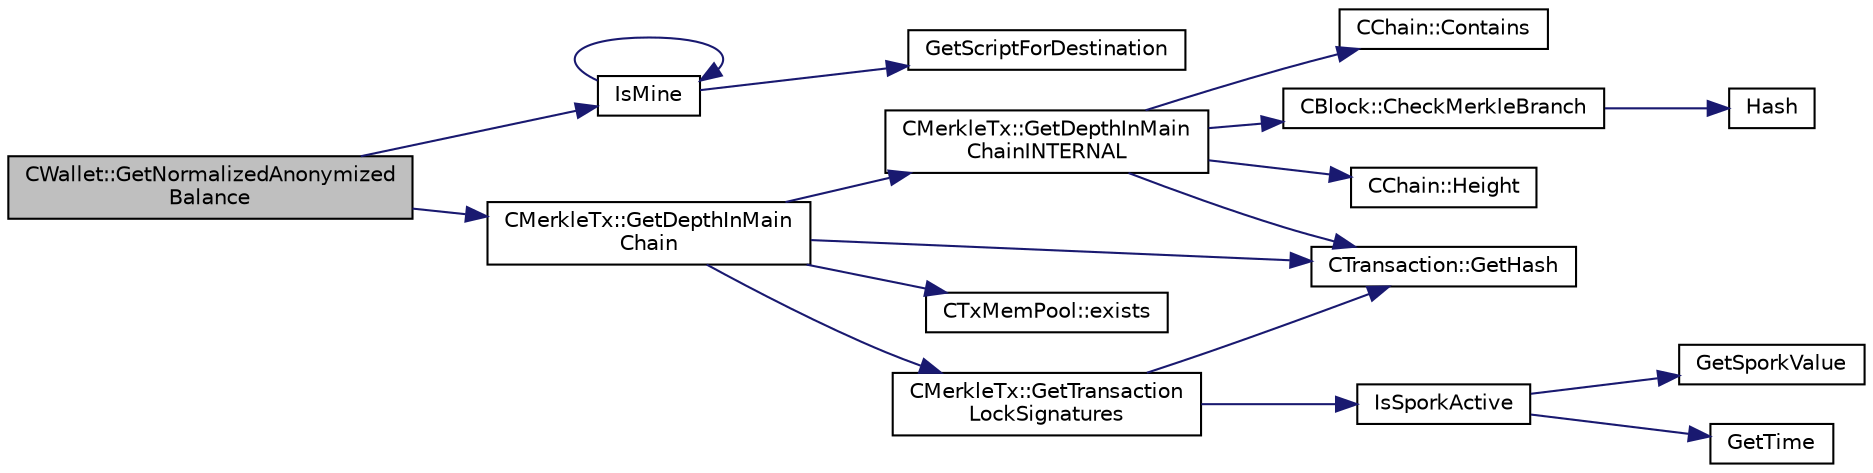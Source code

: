 digraph "CWallet::GetNormalizedAnonymizedBalance"
{
  edge [fontname="Helvetica",fontsize="10",labelfontname="Helvetica",labelfontsize="10"];
  node [fontname="Helvetica",fontsize="10",shape=record];
  rankdir="LR";
  Node697 [label="CWallet::GetNormalizedAnonymized\lBalance",height=0.2,width=0.4,color="black", fillcolor="grey75", style="filled", fontcolor="black"];
  Node697 -> Node698 [color="midnightblue",fontsize="10",style="solid",fontname="Helvetica"];
  Node698 [label="IsMine",height=0.2,width=0.4,color="black", fillcolor="white", style="filled",URL="$wallet__ismine_8cpp.html#adc59cf67d903c1ba1ef225561b85bfce"];
  Node698 -> Node699 [color="midnightblue",fontsize="10",style="solid",fontname="Helvetica"];
  Node699 [label="GetScriptForDestination",height=0.2,width=0.4,color="black", fillcolor="white", style="filled",URL="$standard_8cpp.html#ae40f28d3b46c21033f6ee1f1200d0321"];
  Node698 -> Node698 [color="midnightblue",fontsize="10",style="solid",fontname="Helvetica"];
  Node697 -> Node700 [color="midnightblue",fontsize="10",style="solid",fontname="Helvetica"];
  Node700 [label="CMerkleTx::GetDepthInMain\lChain",height=0.2,width=0.4,color="black", fillcolor="white", style="filled",URL="$class_c_merkle_tx.html#a5bf3a355593ecce5799de92d013149b1",tooltip="Return depth of transaction in blockchain: -1 : not in blockchain, and not in memory pool (conflicted..."];
  Node700 -> Node701 [color="midnightblue",fontsize="10",style="solid",fontname="Helvetica"];
  Node701 [label="CMerkleTx::GetDepthInMain\lChainINTERNAL",height=0.2,width=0.4,color="black", fillcolor="white", style="filled",URL="$class_c_merkle_tx.html#ada4285bcdc83c90dc5829d9902b1271c"];
  Node701 -> Node702 [color="midnightblue",fontsize="10",style="solid",fontname="Helvetica"];
  Node702 [label="CChain::Contains",height=0.2,width=0.4,color="black", fillcolor="white", style="filled",URL="$class_c_chain.html#af1786dc229c215dea7f727c11df2c8dc",tooltip="Efficiently check whether a block is present in this chain. "];
  Node701 -> Node703 [color="midnightblue",fontsize="10",style="solid",fontname="Helvetica"];
  Node703 [label="CBlock::CheckMerkleBranch",height=0.2,width=0.4,color="black", fillcolor="white", style="filled",URL="$class_c_block.html#a81684cf96f6fb6731c869865b80d1ccd"];
  Node703 -> Node704 [color="midnightblue",fontsize="10",style="solid",fontname="Helvetica"];
  Node704 [label="Hash",height=0.2,width=0.4,color="black", fillcolor="white", style="filled",URL="$hash_8h.html#a12c5e981d7f5f2850027fd5e932eff61",tooltip="Compute the 256-bit hash of a std::string. "];
  Node701 -> Node705 [color="midnightblue",fontsize="10",style="solid",fontname="Helvetica"];
  Node705 [label="CTransaction::GetHash",height=0.2,width=0.4,color="black", fillcolor="white", style="filled",URL="$class_c_transaction.html#a7efd1379de830341417c0bfa23a149aa"];
  Node701 -> Node706 [color="midnightblue",fontsize="10",style="solid",fontname="Helvetica"];
  Node706 [label="CChain::Height",height=0.2,width=0.4,color="black", fillcolor="white", style="filled",URL="$class_c_chain.html#ad4758bc8872ce065a9579f77c3171d40",tooltip="Return the maximal height in the chain. "];
  Node700 -> Node707 [color="midnightblue",fontsize="10",style="solid",fontname="Helvetica"];
  Node707 [label="CTxMemPool::exists",height=0.2,width=0.4,color="black", fillcolor="white", style="filled",URL="$class_c_tx_mem_pool.html#adba06e79be4a1a092dd2db8290733be7"];
  Node700 -> Node705 [color="midnightblue",fontsize="10",style="solid",fontname="Helvetica"];
  Node700 -> Node708 [color="midnightblue",fontsize="10",style="solid",fontname="Helvetica"];
  Node708 [label="CMerkleTx::GetTransaction\lLockSignatures",height=0.2,width=0.4,color="black", fillcolor="white", style="filled",URL="$class_c_merkle_tx.html#a29ab20d0785095dba254ca1050ba6989"];
  Node708 -> Node709 [color="midnightblue",fontsize="10",style="solid",fontname="Helvetica"];
  Node709 [label="IsSporkActive",height=0.2,width=0.4,color="black", fillcolor="white", style="filled",URL="$spork_8cpp.html#a3305663176e21e81c80dc951a7f8ea5e"];
  Node709 -> Node710 [color="midnightblue",fontsize="10",style="solid",fontname="Helvetica"];
  Node710 [label="GetSporkValue",height=0.2,width=0.4,color="black", fillcolor="white", style="filled",URL="$spork_8cpp.html#a7125c44e1c9a54dc7c28556b3fb24a8f"];
  Node709 -> Node711 [color="midnightblue",fontsize="10",style="solid",fontname="Helvetica"];
  Node711 [label="GetTime",height=0.2,width=0.4,color="black", fillcolor="white", style="filled",URL="$utiltime_8cpp.html#a46fac5fba8ba905b5f9acb364f5d8c6f",tooltip="For unit testing. "];
  Node708 -> Node705 [color="midnightblue",fontsize="10",style="solid",fontname="Helvetica"];
}
